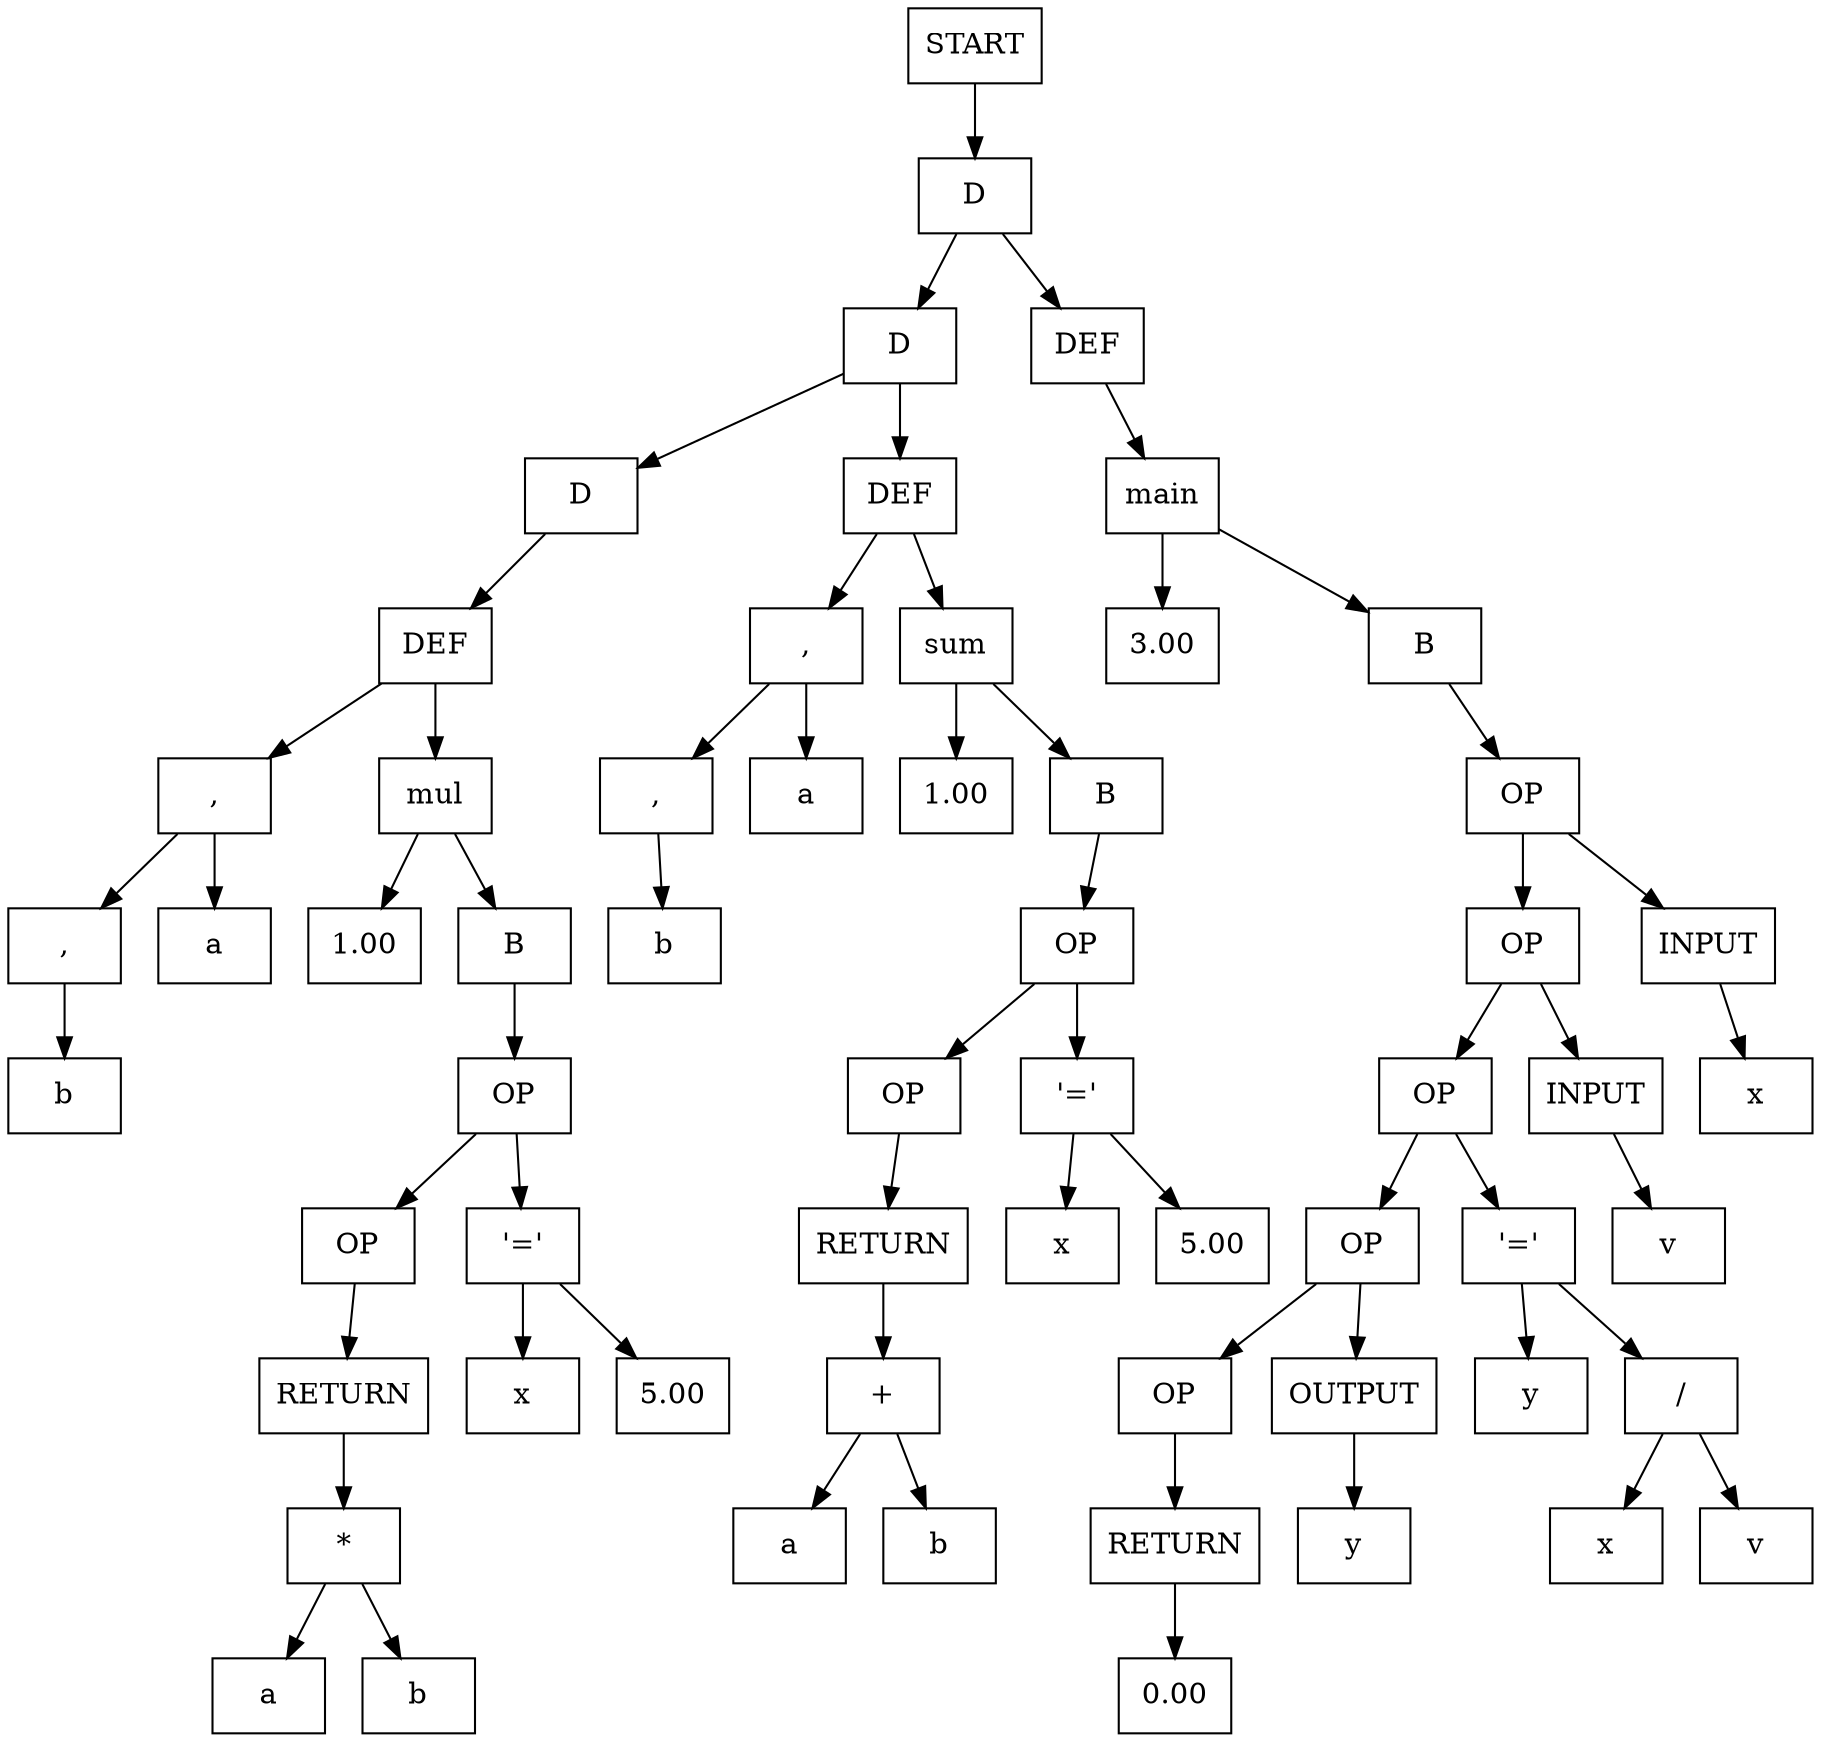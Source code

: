 digraph {
node0x55dee4c81c50 [label="START", shape=box];
node0x55dee4c83950 [label="D", shape=box];
node0x55dee4c81c50 -> node0x55dee4c83950
node0x55dee4c83d00 [label="D", shape=box];
node0x55dee4c81cc0 [label="DEF", shape=box];
node0x55dee4c83950 -> node0x55dee4c83d00
node0x55dee4c83950 -> node0x55dee4c81cc0
node0x55dee4c81d30 [label="main", shape=box];
node0x55dee4c81cc0 -> node0x55dee4c81d30
node0x55dee4c83cd0 [label="3.00", shape=box];
node0x55dee4c839c0 [label="B", shape=box];
node0x55dee4c81d30 -> node0x55dee4c83cd0
node0x55dee4c81d30 -> node0x55dee4c839c0
node0x55dee4c83a30 [label="OP", shape=box];
node0x55dee4c839c0 -> node0x55dee4c83a30
node0x55dee4c83aa0 [label="OP", shape=box];
node0x55dee4c81f60 [label="INPUT", shape=box];
node0x55dee4c83a30 -> node0x55dee4c83aa0
node0x55dee4c83a30 -> node0x55dee4c81f60
node0x55dee4c82040 [label="x", shape=box];
node0x55dee4c81f60 -> node0x55dee4c82040
node0x55dee4c83b10 [label="OP", shape=box];
node0x55dee4c82120 [label="INPUT", shape=box];
node0x55dee4c83aa0 -> node0x55dee4c83b10
node0x55dee4c83aa0 -> node0x55dee4c82120
node0x55dee4c82200 [label="v", shape=box];
node0x55dee4c82120 -> node0x55dee4c82200
node0x55dee4c83bf0 [label="OP", shape=box];
node0x55dee4c82350 [label="'='", shape=box];
node0x55dee4c83b10 -> node0x55dee4c83bf0
node0x55dee4c83b10 -> node0x55dee4c82350
node0x55dee4c822e0 [label="y", shape=box];
node0x55dee4c83b80 [label="/", shape=box];
node0x55dee4c82350 -> node0x55dee4c822e0
node0x55dee4c82350 -> node0x55dee4c83b80
node0x55dee4c823c0 [label="x", shape=box];
node0x55dee4c824a0 [label="v", shape=box];
node0x55dee4c83b80 -> node0x55dee4c823c0
node0x55dee4c83b80 -> node0x55dee4c824a0
node0x55dee4c83c60 [label="OP", shape=box];
node0x55dee4c82580 [label="OUTPUT", shape=box];
node0x55dee4c83bf0 -> node0x55dee4c83c60
node0x55dee4c83bf0 -> node0x55dee4c82580
node0x55dee4c82660 [label="y", shape=box];
node0x55dee4c82580 -> node0x55dee4c82660
node0x55dee4c82740 [label="RETURN", shape=box];
node0x55dee4c83c60 -> node0x55dee4c82740
node0x55dee4c827b0 [label="0.00", shape=box];
node0x55dee4c82740 -> node0x55dee4c827b0
node0x55dee4c84040 [label="D", shape=box];
node0x55dee4c828c0 [label="DEF", shape=box];
node0x55dee4c83d00 -> node0x55dee4c84040
node0x55dee4c83d00 -> node0x55dee4c828c0
node0x55dee4c83d70 [label=",", shape=box];
node0x55dee4c82930 [label="sum", shape=box];
node0x55dee4c828c0 -> node0x55dee4c83d70
node0x55dee4c828c0 -> node0x55dee4c82930
node0x55dee4c84010 [label="1.00", shape=box];
node0x55dee4c83e50 [label="B", shape=box];
node0x55dee4c82930 -> node0x55dee4c84010
node0x55dee4c82930 -> node0x55dee4c83e50
node0x55dee4c83ec0 [label="OP", shape=box];
node0x55dee4c83e50 -> node0x55dee4c83ec0
node0x55dee4c83f30 [label="OP", shape=box];
node0x55dee4c82d20 [label="'='", shape=box];
node0x55dee4c83ec0 -> node0x55dee4c83f30
node0x55dee4c83ec0 -> node0x55dee4c82d20
node0x55dee4c82cb0 [label="x", shape=box];
node0x55dee4c82d90 [label="5.00", shape=box];
node0x55dee4c82d20 -> node0x55dee4c82cb0
node0x55dee4c82d20 -> node0x55dee4c82d90
node0x55dee4c82e30 [label="RETURN", shape=box];
node0x55dee4c83f30 -> node0x55dee4c82e30
node0x55dee4c83fa0 [label="+", shape=box];
node0x55dee4c82e30 -> node0x55dee4c83fa0
node0x55dee4c82ea0 [label="a", shape=box];
node0x55dee4c82f80 [label="b", shape=box];
node0x55dee4c83fa0 -> node0x55dee4c82ea0
node0x55dee4c83fa0 -> node0x55dee4c82f80
node0x55dee4c83de0 [label=",", shape=box];
node0x55dee4c82a10 [label="a", shape=box];
node0x55dee4c83d70 -> node0x55dee4c83de0
node0x55dee4c83d70 -> node0x55dee4c82a10
node0x55dee4c82af0 [label="b", shape=box];
node0x55dee4c83de0 -> node0x55dee4c82af0
node0x55dee4c830d0 [label="DEF", shape=box];
node0x55dee4c84040 -> node0x55dee4c830d0
node0x55dee4c840b0 [label=",", shape=box];
node0x55dee4c83140 [label="mul", shape=box];
node0x55dee4c830d0 -> node0x55dee4c840b0
node0x55dee4c830d0 -> node0x55dee4c83140
node0x55dee4c84350 [label="1.00", shape=box];
node0x55dee4c84190 [label="B", shape=box];
node0x55dee4c83140 -> node0x55dee4c84350
node0x55dee4c83140 -> node0x55dee4c84190
node0x55dee4c84200 [label="OP", shape=box];
node0x55dee4c84190 -> node0x55dee4c84200
node0x55dee4c84270 [label="OP", shape=box];
node0x55dee4c83530 [label="'='", shape=box];
node0x55dee4c84200 -> node0x55dee4c84270
node0x55dee4c84200 -> node0x55dee4c83530
node0x55dee4c834c0 [label="x", shape=box];
node0x55dee4c835a0 [label="5.00", shape=box];
node0x55dee4c83530 -> node0x55dee4c834c0
node0x55dee4c83530 -> node0x55dee4c835a0
node0x55dee4c83640 [label="RETURN", shape=box];
node0x55dee4c84270 -> node0x55dee4c83640
node0x55dee4c842e0 [label="*", shape=box];
node0x55dee4c83640 -> node0x55dee4c842e0
node0x55dee4c836b0 [label="a", shape=box];
node0x55dee4c83790 [label="b", shape=box];
node0x55dee4c842e0 -> node0x55dee4c836b0
node0x55dee4c842e0 -> node0x55dee4c83790
node0x55dee4c84120 [label=",", shape=box];
node0x55dee4c83220 [label="a", shape=box];
node0x55dee4c840b0 -> node0x55dee4c84120
node0x55dee4c840b0 -> node0x55dee4c83220
node0x55dee4c83300 [label="b", shape=box];
node0x55dee4c84120 -> node0x55dee4c83300
}
